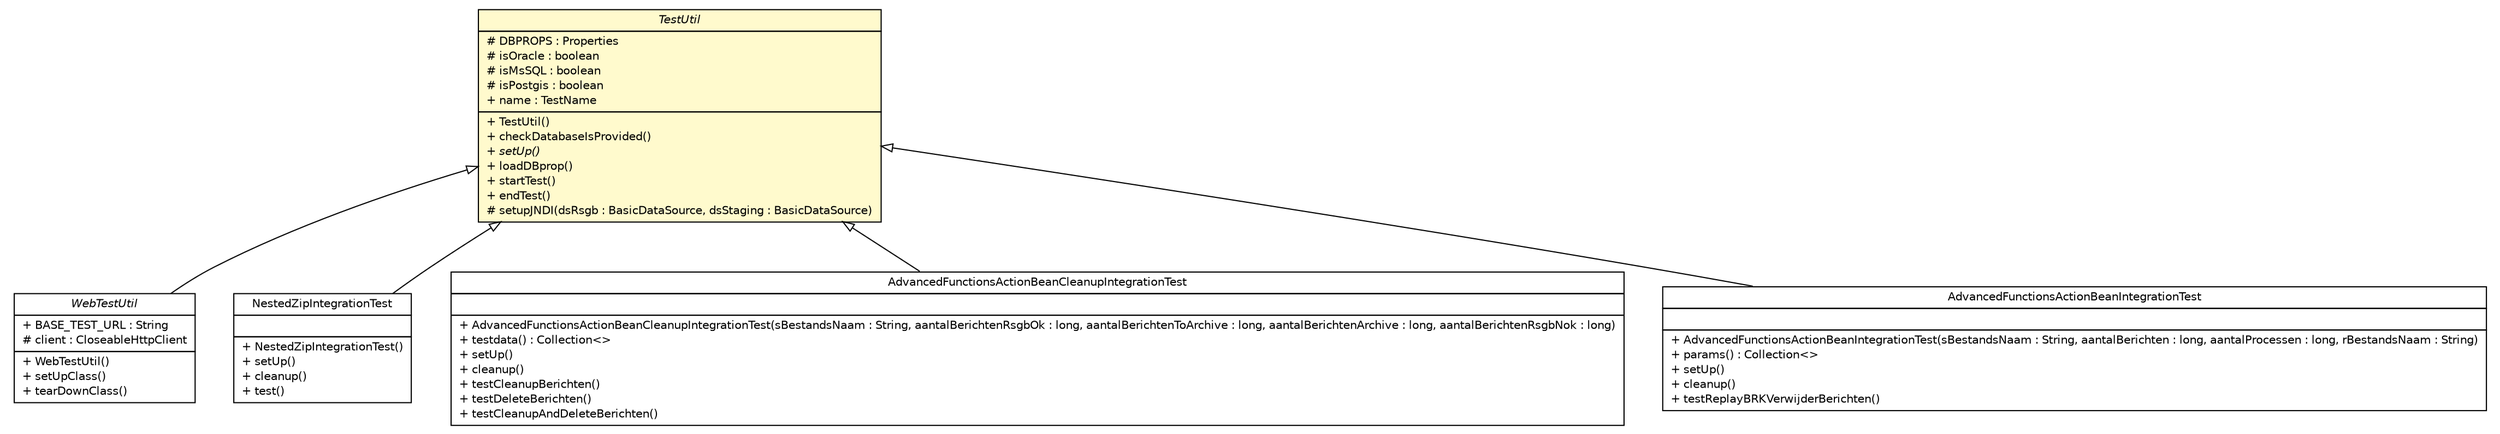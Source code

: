 #!/usr/local/bin/dot
#
# Class diagram 
# Generated by UMLGraph version R5_6-24-gf6e263 (http://www.umlgraph.org/)
#

digraph G {
	edge [fontname="Helvetica",fontsize=10,labelfontname="Helvetica",labelfontsize=10];
	node [fontname="Helvetica",fontsize=10,shape=plaintext];
	nodesep=0.25;
	ranksep=0.5;
	// nl.b3p.web.WebTestUtil
	c77 [label=<<table title="nl.b3p.web.WebTestUtil" border="0" cellborder="1" cellspacing="0" cellpadding="2" port="p" href="../../../web/WebTestUtil.html">
		<tr><td><table border="0" cellspacing="0" cellpadding="1">
<tr><td align="center" balign="center"><font face="Helvetica-Oblique"> WebTestUtil </font></td></tr>
		</table></td></tr>
		<tr><td><table border="0" cellspacing="0" cellpadding="1">
<tr><td align="left" balign="left"> + BASE_TEST_URL : String </td></tr>
<tr><td align="left" balign="left"> # client : CloseableHttpClient </td></tr>
		</table></td></tr>
		<tr><td><table border="0" cellspacing="0" cellpadding="1">
<tr><td align="left" balign="left"> + WebTestUtil() </td></tr>
<tr><td align="left" balign="left"> + setUpClass() </td></tr>
<tr><td align="left" balign="left"> + tearDownClass() </td></tr>
		</table></td></tr>
		</table>>, URL="../../../web/WebTestUtil.html", fontname="Helvetica", fontcolor="black", fontsize=10.0];
	// nl.b3p.brmo.zip.NestedZipIntegrationTest
	c78 [label=<<table title="nl.b3p.brmo.zip.NestedZipIntegrationTest" border="0" cellborder="1" cellspacing="0" cellpadding="2" port="p" href="../../zip/NestedZipIntegrationTest.html">
		<tr><td><table border="0" cellspacing="0" cellpadding="1">
<tr><td align="center" balign="center"> NestedZipIntegrationTest </td></tr>
		</table></td></tr>
		<tr><td><table border="0" cellspacing="0" cellpadding="1">
<tr><td align="left" balign="left">  </td></tr>
		</table></td></tr>
		<tr><td><table border="0" cellspacing="0" cellpadding="1">
<tr><td align="left" balign="left"> + NestedZipIntegrationTest() </td></tr>
<tr><td align="left" balign="left"> + setUp() </td></tr>
<tr><td align="left" balign="left"> + cleanup() </td></tr>
<tr><td align="left" balign="left"> + test() </td></tr>
		</table></td></tr>
		</table>>, URL="../../zip/NestedZipIntegrationTest.html", fontname="Helvetica", fontcolor="black", fontsize=10.0];
	// nl.b3p.brmo.service.stripes.AdvancedFunctionsActionBeanCleanupIntegrationTest
	c79 [label=<<table title="nl.b3p.brmo.service.stripes.AdvancedFunctionsActionBeanCleanupIntegrationTest" border="0" cellborder="1" cellspacing="0" cellpadding="2" port="p" href="../stripes/AdvancedFunctionsActionBeanCleanupIntegrationTest.html">
		<tr><td><table border="0" cellspacing="0" cellpadding="1">
<tr><td align="center" balign="center"> AdvancedFunctionsActionBeanCleanupIntegrationTest </td></tr>
		</table></td></tr>
		<tr><td><table border="0" cellspacing="0" cellpadding="1">
<tr><td align="left" balign="left">  </td></tr>
		</table></td></tr>
		<tr><td><table border="0" cellspacing="0" cellpadding="1">
<tr><td align="left" balign="left"> + AdvancedFunctionsActionBeanCleanupIntegrationTest(sBestandsNaam : String, aantalBerichtenRsgbOk : long, aantalBerichtenToArchive : long, aantalBerichtenArchive : long, aantalBerichtenRsgbNok : long) </td></tr>
<tr><td align="left" balign="left"> + testdata() : Collection&lt;&gt; </td></tr>
<tr><td align="left" balign="left"> + setUp() </td></tr>
<tr><td align="left" balign="left"> + cleanup() </td></tr>
<tr><td align="left" balign="left"> + testCleanupBerichten() </td></tr>
<tr><td align="left" balign="left"> + testDeleteBerichten() </td></tr>
<tr><td align="left" balign="left"> + testCleanupAndDeleteBerichten() </td></tr>
		</table></td></tr>
		</table>>, URL="../stripes/AdvancedFunctionsActionBeanCleanupIntegrationTest.html", fontname="Helvetica", fontcolor="black", fontsize=10.0];
	// nl.b3p.brmo.service.stripes.AdvancedFunctionsActionBeanIntegrationTest
	c80 [label=<<table title="nl.b3p.brmo.service.stripes.AdvancedFunctionsActionBeanIntegrationTest" border="0" cellborder="1" cellspacing="0" cellpadding="2" port="p" href="../stripes/AdvancedFunctionsActionBeanIntegrationTest.html">
		<tr><td><table border="0" cellspacing="0" cellpadding="1">
<tr><td align="center" balign="center"> AdvancedFunctionsActionBeanIntegrationTest </td></tr>
		</table></td></tr>
		<tr><td><table border="0" cellspacing="0" cellpadding="1">
<tr><td align="left" balign="left">  </td></tr>
		</table></td></tr>
		<tr><td><table border="0" cellspacing="0" cellpadding="1">
<tr><td align="left" balign="left"> + AdvancedFunctionsActionBeanIntegrationTest(sBestandsNaam : String, aantalBerichten : long, aantalProcessen : long, rBestandsNaam : String) </td></tr>
<tr><td align="left" balign="left"> + params() : Collection&lt;&gt; </td></tr>
<tr><td align="left" balign="left"> + setUp() </td></tr>
<tr><td align="left" balign="left"> + cleanup() </td></tr>
<tr><td align="left" balign="left"> + testReplayBRKVerwijderBerichten() </td></tr>
		</table></td></tr>
		</table>>, URL="../stripes/AdvancedFunctionsActionBeanIntegrationTest.html", fontname="Helvetica", fontcolor="black", fontsize=10.0];
	// nl.b3p.brmo.service.testutil.TestUtil
	c81 [label=<<table title="nl.b3p.brmo.service.testutil.TestUtil" border="0" cellborder="1" cellspacing="0" cellpadding="2" port="p" bgcolor="lemonChiffon" href="./TestUtil.html">
		<tr><td><table border="0" cellspacing="0" cellpadding="1">
<tr><td align="center" balign="center"><font face="Helvetica-Oblique"> TestUtil </font></td></tr>
		</table></td></tr>
		<tr><td><table border="0" cellspacing="0" cellpadding="1">
<tr><td align="left" balign="left"> # DBPROPS : Properties </td></tr>
<tr><td align="left" balign="left"> # isOracle : boolean </td></tr>
<tr><td align="left" balign="left"> # isMsSQL : boolean </td></tr>
<tr><td align="left" balign="left"> # isPostgis : boolean </td></tr>
<tr><td align="left" balign="left"> + name : TestName </td></tr>
		</table></td></tr>
		<tr><td><table border="0" cellspacing="0" cellpadding="1">
<tr><td align="left" balign="left"> + TestUtil() </td></tr>
<tr><td align="left" balign="left"> + checkDatabaseIsProvided() </td></tr>
<tr><td align="left" balign="left"><font face="Helvetica-Oblique" point-size="10.0"> + setUp() </font></td></tr>
<tr><td align="left" balign="left"> + loadDBprop() </td></tr>
<tr><td align="left" balign="left"> + startTest() </td></tr>
<tr><td align="left" balign="left"> + endTest() </td></tr>
<tr><td align="left" balign="left"> # setupJNDI(dsRsgb : BasicDataSource, dsStaging : BasicDataSource) </td></tr>
		</table></td></tr>
		</table>>, URL="./TestUtil.html", fontname="Helvetica", fontcolor="black", fontsize=10.0];
	//nl.b3p.web.WebTestUtil extends nl.b3p.brmo.service.testutil.TestUtil
	c81:p -> c77:p [dir=back,arrowtail=empty];
	//nl.b3p.brmo.zip.NestedZipIntegrationTest extends nl.b3p.brmo.service.testutil.TestUtil
	c81:p -> c78:p [dir=back,arrowtail=empty];
	//nl.b3p.brmo.service.stripes.AdvancedFunctionsActionBeanCleanupIntegrationTest extends nl.b3p.brmo.service.testutil.TestUtil
	c81:p -> c79:p [dir=back,arrowtail=empty];
	//nl.b3p.brmo.service.stripes.AdvancedFunctionsActionBeanIntegrationTest extends nl.b3p.brmo.service.testutil.TestUtil
	c81:p -> c80:p [dir=back,arrowtail=empty];
}

